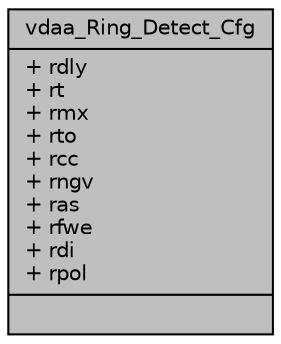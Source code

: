 digraph "vdaa_Ring_Detect_Cfg"
{
  edge [fontname="Helvetica",fontsize="10",labelfontname="Helvetica",labelfontsize="10"];
  node [fontname="Helvetica",fontsize="10",shape=record];
  Node1 [label="{vdaa_Ring_Detect_Cfg\n|+ rdly\l+ rt\l+ rmx\l+ rto\l+ rcc\l+ rngv\l+ ras\l+ rfwe\l+ rdi\l+ rpol\l|}",height=0.2,width=0.4,color="black", fillcolor="grey75", style="filled", fontcolor="black"];
}
